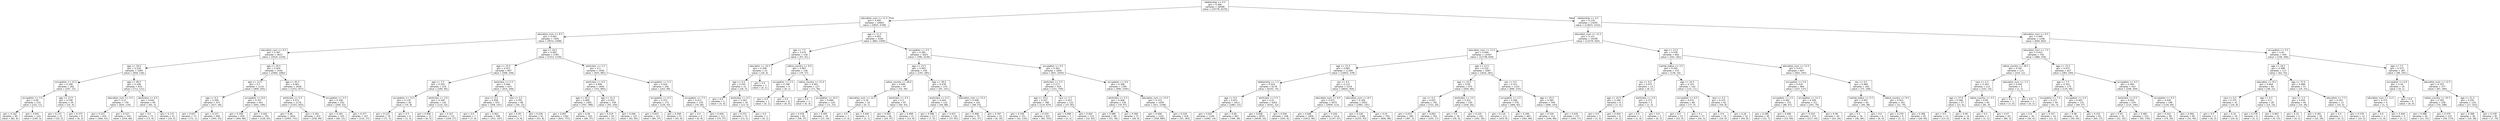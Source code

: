 digraph Tree {
node [shape=box, fontname="helvetica"] ;
edge [fontname="helvetica"] ;
0 [label="relationship <= 0.5\ngini = 0.366\nsamples = 26048\nvalue = [19778, 6270]"] ;
1 [label="education_num <= 11.5\ngini = 0.495\nsamples = 10603\nvalue = [5855, 4748]"] ;
0 -> 1 [labeldistance=2.5, labelangle=45, headlabel="True"] ;
2 [label="education_num <= 8.5\ngini = 0.442\nsamples = 7420\nvalue = [4972, 2448]"] ;
1 -> 2 ;
3 [label="education_num <= 6.5\ngini = 0.387\nsamples = 4637\nvalue = [3419, 1218]"] ;
2 -> 3 ;
4 [label="age <= 18.5\ngini = 0.218\nsamples = 1095\nvalue = [959, 136]"] ;
3 -> 4 ;
5 [label="occupation <= 12.5\ngini = 0.108\nsamples = 262\nvalue = [247, 15]"] ;
4 -> 5 ;
6 [label="occupation <= 3.5\ngini = 0.09\nsamples = 233\nvalue = [222, 11]"] ;
5 -> 6 ;
7 [label="gini = 0.162\nsamples = 90\nvalue = [82, 8]"] ;
6 -> 7 ;
8 [label="gini = 0.041\nsamples = 143\nvalue = [140, 3]"] ;
6 -> 8 ;
9 [label="age <= 13.5\ngini = 0.238\nsamples = 29\nvalue = [25, 4]"] ;
5 -> 9 ;
10 [label="gini = 0.172\nsamples = 21\nvalue = [19, 2]"] ;
9 -> 10 ;
11 [label="gini = 0.375\nsamples = 8\nvalue = [6, 2]"] ;
9 -> 11 ;
12 [label="age <= 49.5\ngini = 0.248\nsamples = 833\nvalue = [712, 121]"] ;
4 -> 12 ;
13 [label="education_num <= 4.5\ngini = 0.27\nsamples = 739\nvalue = [620, 119]"] ;
12 -> 13 ;
14 [label="gini = 0.221\nsamples = 419\nvalue = [366, 53]"] ;
13 -> 14 ;
15 [label="gini = 0.327\nsamples = 320\nvalue = [254, 66]"] ;
13 -> 15 ;
16 [label="workclass <= 4.5\ngini = 0.042\nsamples = 94\nvalue = [92, 2]"] ;
12 -> 16 ;
17 [label="gini = 0.0\nsamples = 73\nvalue = [73, 0]"] ;
16 -> 17 ;
18 [label="gini = 0.172\nsamples = 21\nvalue = [19, 2]"] ;
16 -> 18 ;
19 [label="age <= 18.5\ngini = 0.424\nsamples = 3542\nvalue = [2460, 1082]"] ;
3 -> 19 ;
20 [label="age <= 12.5\ngini = 0.3\nsamples = 1114\nvalue = [909, 205]"] ;
19 -> 20 ;
21 [label="age <= 6.5\ngini = 0.209\nsamples = 473\nvalue = [417, 56]"] ;
20 -> 21 ;
22 [label="gini = 0.027\nsamples = 73\nvalue = [72, 1]"] ;
21 -> 22 ;
23 [label="gini = 0.237\nsamples = 400\nvalue = [345, 55]"] ;
21 -> 23 ;
24 [label="occupation <= 9.0\ngini = 0.357\nsamples = 641\nvalue = [492, 149]"] ;
20 -> 24 ;
25 [label="gini = 0.309\nsamples = 450\nvalue = [364, 86]"] ;
24 -> 25 ;
26 [label="gini = 0.442\nsamples = 191\nvalue = [128, 63]"] ;
24 -> 26 ;
27 [label="age <= 45.5\ngini = 0.461\nsamples = 2428\nvalue = [1551, 877]"] ;
19 -> 27 ;
28 [label="workclass <= 5.5\ngini = 0.471\nsamples = 2176\nvalue = [1351, 825]"] ;
27 -> 28 ;
29 [label="gini = 0.48\nsamples = 1824\nvalue = [1093, 731]"] ;
28 -> 29 ;
30 [label="gini = 0.391\nsamples = 352\nvalue = [258, 94]"] ;
28 -> 30 ;
31 [label="occupation <= 3.5\ngini = 0.328\nsamples = 252\nvalue = [200, 52]"] ;
27 -> 31 ;
32 [label="gini = 0.245\nsamples = 105\nvalue = [90, 15]"] ;
31 -> 32 ;
33 [label="gini = 0.377\nsamples = 147\nvalue = [110, 37]"] ;
31 -> 33 ;
34 [label="age <= 18.5\ngini = 0.493\nsamples = 2783\nvalue = [1553, 1230]"] ;
2 -> 34 ;
35 [label="age <= 10.5\ngini = 0.415\nsamples = 847\nvalue = [598, 249]"] ;
34 -> 35 ;
36 [label="age <= 7.5\ngini = 0.293\nsamples = 224\nvalue = [184, 40]"] ;
35 -> 36 ;
37 [label="occupation <= 13.5\ngini = 0.176\nsamples = 82\nvalue = [74, 8]"] ;
36 -> 37 ;
38 [label="gini = 0.123\nsamples = 76\nvalue = [71, 5]"] ;
37 -> 38 ;
39 [label="gini = 0.5\nsamples = 6\nvalue = [3, 3]"] ;
37 -> 39 ;
40 [label="workclass <= 3.0\ngini = 0.349\nsamples = 142\nvalue = [110, 32]"] ;
36 -> 40 ;
41 [label="gini = 0.496\nsamples = 11\nvalue = [6, 5]"] ;
40 -> 41 ;
42 [label="gini = 0.327\nsamples = 131\nvalue = [104, 27]"] ;
40 -> 42 ;
43 [label="workclass <= 5.5\ngini = 0.446\nsamples = 623\nvalue = [414, 209]"] ;
35 -> 43 ;
44 [label="race <= 0.5\ngini = 0.458\nsamples = 555\nvalue = [358, 197]"] ;
43 -> 44 ;
45 [label="gini = 0.0\nsamples = 7\nvalue = [7, 0]"] ;
44 -> 45 ;
46 [label="gini = 0.461\nsamples = 548\nvalue = [351, 197]"] ;
44 -> 46 ;
47 [label="race <= 2.5\ngini = 0.291\nsamples = 68\nvalue = [56, 12]"] ;
43 -> 47 ;
48 [label="gini = 0.49\nsamples = 7\nvalue = [3, 4]"] ;
47 -> 48 ;
49 [label="gini = 0.228\nsamples = 61\nvalue = [53, 8]"] ;
47 -> 49 ;
50 [label="workclass <= 5.5\ngini = 0.5\nsamples = 1936\nvalue = [955, 981]"] ;
34 -> 50 ;
51 [label="workclass <= 4.5\ngini = 0.496\nsamples = 1644\nvalue = [752, 892]"] ;
50 -> 51 ;
52 [label="age <= 44.5\ngini = 0.499\nsamples = 1495\nvalue = [707, 788]"] ;
51 -> 52 ;
53 [label="gini = 0.497\nsamples = 1392\nvalue = [641, 751]"] ;
52 -> 53 ;
54 [label="gini = 0.46\nsamples = 103\nvalue = [66, 37]"] ;
52 -> 54 ;
55 [label="age <= 21.5\ngini = 0.422\nsamples = 149\nvalue = [45, 104]"] ;
51 -> 55 ;
56 [label="gini = 0.219\nsamples = 24\nvalue = [3, 21]"] ;
55 -> 56 ;
57 [label="gini = 0.446\nsamples = 125\nvalue = [42, 83]"] ;
55 -> 57 ;
58 [label="occupation <= 5.5\ngini = 0.424\nsamples = 292\nvalue = [203, 89]"] ;
50 -> 58 ;
59 [label="occupation <= 4.5\ngini = 0.375\nsamples = 172\nvalue = [129, 43]"] ;
58 -> 59 ;
60 [label="gini = 0.425\nsamples = 121\nvalue = [84, 37]"] ;
59 -> 60 ;
61 [label="gini = 0.208\nsamples = 51\nvalue = [45, 6]"] ;
59 -> 61 ;
62 [label="occupation <= 7.5\ngini = 0.473\nsamples = 120\nvalue = [74, 46]"] ;
58 -> 62 ;
63 [label="gini = 0.0\nsamples = 9\nvalue = [0, 9]"] ;
62 -> 63 ;
64 [label="gini = 0.444\nsamples = 111\nvalue = [74, 37]"] ;
62 -> 64 ;
65 [label="age <= 11.5\ngini = 0.401\nsamples = 3183\nvalue = [883, 2300]"] ;
1 -> 65 ;
66 [label="age <= 7.5\ngini = 0.474\nsamples = 158\nvalue = [97, 61]"] ;
65 -> 66 ;
67 [label="education <= 10.5\ngini = 0.298\nsamples = 22\nvalue = [18, 4]"] ;
66 -> 67 ;
68 [label="age <= 6.5\ngini = 0.245\nsamples = 21\nvalue = [18, 3]"] ;
67 -> 68 ;
69 [label="gini = 0.0\nsamples = 5\nvalue = [5, 0]"] ;
68 -> 69 ;
70 [label="workclass <= 4.5\ngini = 0.305\nsamples = 16\nvalue = [13, 3]"] ;
68 -> 70 ;
71 [label="gini = 0.231\nsamples = 15\nvalue = [13, 2]"] ;
70 -> 71 ;
72 [label="gini = 0.0\nsamples = 1\nvalue = [0, 1]"] ;
70 -> 72 ;
73 [label="gini = 0.0\nsamples = 1\nvalue = [0, 1]"] ;
67 -> 73 ;
74 [label="native_country <= 9.0\ngini = 0.487\nsamples = 136\nvalue = [79, 57]"] ;
66 -> 74 ;
75 [label="occupation <= 2.5\ngini = 0.198\nsamples = 9\nvalue = [8, 1]"] ;
74 -> 75 ;
76 [label="gini = 0.0\nsamples = 1\nvalue = [0, 1]"] ;
75 -> 76 ;
77 [label="gini = 0.0\nsamples = 8\nvalue = [8, 0]"] ;
75 -> 77 ;
78 [label="native_country <= 21.0\ngini = 0.493\nsamples = 127\nvalue = [71, 56]"] ;
74 -> 78 ;
79 [label="gini = 0.0\nsamples = 3\nvalue = [0, 3]"] ;
78 -> 79 ;
80 [label="occupation <= 10.5\ngini = 0.489\nsamples = 124\nvalue = [71, 53]"] ;
78 -> 80 ;
81 [label="gini = 0.476\nsamples = 95\nvalue = [58, 37]"] ;
80 -> 81 ;
82 [label="gini = 0.495\nsamples = 29\nvalue = [13, 16]"] ;
80 -> 82 ;
83 [label="occupation <= 3.5\ngini = 0.385\nsamples = 3025\nvalue = [786, 2239]"] ;
65 -> 83 ;
84 [label="age <= 23.5\ngini = 0.493\nsamples = 330\nvalue = [145, 185]"] ;
83 -> 84 ;
85 [label="native_country <= 28.0\ngini = 0.496\nsamples = 97\nvalue = [53, 44]"] ;
84 -> 85 ;
86 [label="education_num <= 12.5\ngini = 0.18\nsamples = 10\nvalue = [9, 1]"] ;
85 -> 86 ;
87 [label="gini = 0.0\nsamples = 7\nvalue = [7, 0]"] ;
86 -> 87 ;
88 [label="gini = 0.444\nsamples = 3\nvalue = [2, 1]"] ;
86 -> 88 ;
89 [label="workclass <= 4.5\ngini = 0.5\nsamples = 87\nvalue = [44, 43]"] ;
85 -> 89 ;
90 [label="gini = 0.493\nsamples = 66\nvalue = [29, 37]"] ;
89 -> 90 ;
91 [label="gini = 0.408\nsamples = 21\nvalue = [15, 6]"] ;
89 -> 91 ;
92 [label="age <= 39.5\ngini = 0.478\nsamples = 233\nvalue = [92, 141]"] ;
84 -> 92 ;
93 [label="workclass <= 0.5\ngini = 0.444\nsamples = 132\nvalue = [44, 88]"] ;
92 -> 93 ;
94 [label="gini = 0.486\nsamples = 12\nvalue = [7, 5]"] ;
93 -> 94 ;
95 [label="gini = 0.427\nsamples = 120\nvalue = [37, 83]"] ;
93 -> 95 ;
96 [label="education_num <= 13.5\ngini = 0.499\nsamples = 101\nvalue = [48, 53]"] ;
92 -> 96 ;
97 [label="gini = 0.498\nsamples = 79\nvalue = [42, 37]"] ;
96 -> 97 ;
98 [label="gini = 0.397\nsamples = 22\nvalue = [6, 16]"] ;
96 -> 98 ;
99 [label="occupation <= 4.5\ngini = 0.363\nsamples = 2695\nvalue = [641, 2054]"] ;
83 -> 99 ;
100 [label="workclass <= 5.5\ngini = 0.277\nsamples = 910\nvalue = [151, 759]"] ;
99 -> 100 ;
101 [label="age <= 19.5\ngini = 0.247\nsamples = 788\nvalue = [114, 674]"] ;
100 -> 101 ;
102 [label="gini = 0.334\nsamples = 151\nvalue = [32, 119]"] ;
101 -> 102 ;
103 [label="gini = 0.224\nsamples = 637\nvalue = [82, 555]"] ;
101 -> 103 ;
104 [label="race <= 1.5\ngini = 0.423\nsamples = 122\nvalue = [37, 85]"] ;
100 -> 104 ;
105 [label="gini = 0.408\nsamples = 7\nvalue = [5, 2]"] ;
104 -> 105 ;
106 [label="gini = 0.402\nsamples = 115\nvalue = [32, 83]"] ;
104 -> 106 ;
107 [label="occupation <= 9.0\ngini = 0.398\nsamples = 1785\nvalue = [490, 1295]"] ;
99 -> 107 ;
108 [label="workclass <= 5.5\ngini = 0.468\nsamples = 126\nvalue = [79, 47]"] ;
107 -> 108 ;
109 [label="gini = 0.489\nsamples = 89\nvalue = [51, 38]"] ;
108 -> 109 ;
110 [label="gini = 0.368\nsamples = 37\nvalue = [28, 9]"] ;
108 -> 110 ;
111 [label="education_num <= 13.5\ngini = 0.373\nsamples = 1659\nvalue = [411, 1248]"] ;
107 -> 111 ;
112 [label="gini = 0.409\nsamples = 1241\nvalue = [356, 885]"] ;
111 -> 112 ;
113 [label="gini = 0.229\nsamples = 418\nvalue = [55, 363]"] ;
111 -> 113 ;
114 [label="relationship <= 4.5\ngini = 0.178\nsamples = 15445\nvalue = [13923, 1522]"] ;
0 -> 114 [labeldistance=2.5, labelangle=-45, headlabel="False"] ;
115 [label="education_num <= 12.5\ngini = 0.121\nsamples = 14199\nvalue = [13279, 920]"] ;
114 -> 115 ;
116 [label="education_num <= 11.5\ngini = 0.094\nsamples = 13397\nvalue = [12738, 659]"] ;
115 -> 116 ;
117 [label="age <= 15.5\ngini = 0.065\nsamples = 11300\nvalue = [10922, 378]"] ;
116 -> 117 ;
118 [label="relationship <= 1.5\ngini = 0.024\nsamples = 6176\nvalue = [6102, 74]"] ;
117 -> 118 ;
119 [label="age <= 9.5\ngini = 0.053\nsamples = 1913\nvalue = [1861, 52]"] ;
118 -> 119 ;
120 [label="gini = 0.025\nsamples = 1106\nvalue = [1092, 14]"] ;
119 -> 120 ;
121 [label="gini = 0.09\nsamples = 807\nvalue = [769, 38]"] ;
119 -> 121 ;
122 [label="workclass <= 5.5\ngini = 0.01\nsamples = 4263\nvalue = [4241, 22]"] ;
118 -> 122 ;
123 [label="gini = 0.008\nsamples = 4055\nvalue = [4039, 16]"] ;
122 -> 123 ;
124 [label="gini = 0.056\nsamples = 208\nvalue = [202, 6]"] ;
122 -> 124 ;
125 [label="sex <= 0.5\ngini = 0.112\nsamples = 5124\nvalue = [4820, 304]"] ;
117 -> 125 ;
126 [label="education_num <= 8.5\ngini = 0.071\nsamples = 3072\nvalue = [2959, 113]"] ;
125 -> 126 ;
127 [label="gini = 0.048\nsamples = 1858\nvalue = [1812, 46]"] ;
126 -> 127 ;
128 [label="gini = 0.104\nsamples = 1214\nvalue = [1147, 67]"] ;
126 -> 128 ;
129 [label="education_num <= 8.5\ngini = 0.169\nsamples = 2052\nvalue = [1861, 191]"] ;
125 -> 129 ;
130 [label="gini = 0.128\nsamples = 1348\nvalue = [1255, 93]"] ;
129 -> 130 ;
131 [label="gini = 0.24\nsamples = 704\nvalue = [606, 98]"] ;
129 -> 131 ;
132 [label="age <= 13.5\ngini = 0.232\nsamples = 2097\nvalue = [1816, 281]"] ;
116 -> 132 ;
133 [label="age <= 10.5\ngini = 0.09\nsamples = 972\nvalue = [926, 46]"] ;
132 -> 133 ;
134 [label="sex <= 0.5\ngini = 0.052\nsamples = 742\nvalue = [722, 20]"] ;
133 -> 134 ;
135 [label="gini = 0.015\nsamples = 390\nvalue = [387, 3]"] ;
134 -> 135 ;
136 [label="gini = 0.092\nsamples = 352\nvalue = [335, 17]"] ;
134 -> 136 ;
137 [label="workclass <= 3.0\ngini = 0.201\nsamples = 230\nvalue = [204, 26]"] ;
133 -> 137 ;
138 [label="gini = 0.0\nsamples = 39\nvalue = [39, 0]"] ;
137 -> 138 ;
139 [label="gini = 0.235\nsamples = 191\nvalue = [165, 26]"] ;
137 -> 139 ;
140 [label="sex <= 0.5\ngini = 0.331\nsamples = 1125\nvalue = [890, 235]"] ;
132 -> 140 ;
141 [label="occupation <= 3.5\ngini = 0.268\nsamples = 576\nvalue = [484, 92]"] ;
140 -> 141 ;
142 [label="gini = 0.134\nsamples = 111\nvalue = [103, 8]"] ;
141 -> 142 ;
143 [label="gini = 0.296\nsamples = 465\nvalue = [381, 84]"] ;
141 -> 143 ;
144 [label="age <= 25.5\ngini = 0.385\nsamples = 549\nvalue = [406, 143]"] ;
140 -> 144 ;
145 [label="gini = 0.334\nsamples = 312\nvalue = [246, 66]"] ;
144 -> 145 ;
146 [label="gini = 0.439\nsamples = 237\nvalue = [160, 77]"] ;
144 -> 146 ;
147 [label="age <= 13.5\ngini = 0.439\nsamples = 802\nvalue = [541, 261]"] ;
115 -> 147 ;
148 [label="marital_status <= 3.5\ngini = 0.185\nsamples = 155\nvalue = [139, 16]"] ;
147 -> 148 ;
149 [label="sex <= 0.5\ngini = 0.473\nsamples = 13\nvalue = [8, 5]"] ;
148 -> 149 ;
150 [label="age <= 10.5\ngini = 0.346\nsamples = 9\nvalue = [7, 2]"] ;
149 -> 150 ;
151 [label="gini = 0.0\nsamples = 3\nvalue = [3, 0]"] ;
150 -> 151 ;
152 [label="gini = 0.444\nsamples = 6\nvalue = [4, 2]"] ;
150 -> 152 ;
153 [label="workclass <= 3.0\ngini = 0.375\nsamples = 4\nvalue = [1, 3]"] ;
149 -> 153 ;
154 [label="gini = 0.0\nsamples = 1\nvalue = [1, 0]"] ;
153 -> 154 ;
155 [label="gini = 0.0\nsamples = 3\nvalue = [0, 3]"] ;
153 -> 155 ;
156 [label="age <= 10.5\ngini = 0.143\nsamples = 142\nvalue = [131, 11]"] ;
148 -> 156 ;
157 [label="occupation <= 9.5\ngini = 0.072\nsamples = 80\nvalue = [77, 3]"] ;
156 -> 157 ;
158 [label="gini = 0.0\nsamples = 23\nvalue = [23, 0]"] ;
157 -> 158 ;
159 [label="gini = 0.1\nsamples = 57\nvalue = [54, 3]"] ;
157 -> 159 ;
160 [label="race <= 3.5\ngini = 0.225\nsamples = 62\nvalue = [54, 8]"] ;
156 -> 160 ;
161 [label="gini = 0.0\nsamples = 10\nvalue = [10, 0]"] ;
160 -> 161 ;
162 [label="gini = 0.26\nsamples = 52\nvalue = [44, 8]"] ;
160 -> 162 ;
163 [label="education_num <= 13.5\ngini = 0.471\nsamples = 647\nvalue = [402, 245]"] ;
147 -> 163 ;
164 [label="occupation <= 5.0\ngini = 0.416\nsamples = 464\nvalue = [327, 137]"] ;
163 -> 164 ;
165 [label="occupation <= 3.5\ngini = 0.492\nsamples = 153\nvalue = [86, 67]"] ;
164 -> 165 ;
166 [label="gini = 0.289\nsamples = 40\nvalue = [33, 7]"] ;
165 -> 166 ;
167 [label="gini = 0.498\nsamples = 113\nvalue = [53, 60]"] ;
165 -> 167 ;
168 [label="occupation <= 11.5\ngini = 0.349\nsamples = 311\nvalue = [241, 70]"] ;
164 -> 168 ;
169 [label="gini = 0.319\nsamples = 271\nvalue = [217, 54]"] ;
168 -> 169 ;
170 [label="gini = 0.48\nsamples = 40\nvalue = [24, 16]"] ;
168 -> 170 ;
171 [label="sex <= 0.5\ngini = 0.484\nsamples = 183\nvalue = [75, 108]"] ;
163 -> 171 ;
172 [label="marital_status <= 5.5\ngini = 0.497\nsamples = 82\nvalue = [44, 38]"] ;
171 -> 172 ;
173 [label="gini = 0.5\nsamples = 76\nvalue = [38, 38]"] ;
172 -> 173 ;
174 [label="gini = 0.0\nsamples = 6\nvalue = [6, 0]"] ;
172 -> 174 ;
175 [label="native_country <= 9.5\ngini = 0.425\nsamples = 101\nvalue = [31, 70]"] ;
171 -> 175 ;
176 [label="gini = 0.278\nsamples = 6\nvalue = [5, 1]"] ;
175 -> 176 ;
177 [label="gini = 0.398\nsamples = 95\nvalue = [26, 69]"] ;
175 -> 177 ;
178 [label="education_num <= 9.5\ngini = 0.499\nsamples = 1246\nvalue = [644, 602]"] ;
114 -> 178 ;
179 [label="education_num <= 7.5\ngini = 0.452\nsamples = 742\nvalue = [486, 256]"] ;
178 -> 179 ;
180 [label="native_country <= 39.5\ngini = 0.187\nsamples = 115\nvalue = [103, 12]"] ;
179 -> 180 ;
181 [label="race <= 2.5\ngini = 0.163\nsamples = 112\nvalue = [102, 10]"] ;
180 -> 181 ;
182 [label="age <= 27.0\ngini = 0.346\nsamples = 27\nvalue = [21, 6]"] ;
181 -> 182 ;
183 [label="gini = 0.0\nsamples = 13\nvalue = [13, 0]"] ;
182 -> 183 ;
184 [label="gini = 0.49\nsamples = 14\nvalue = [8, 6]"] ;
182 -> 184 ;
185 [label="native_country <= 3.5\ngini = 0.09\nsamples = 85\nvalue = [81, 4]"] ;
181 -> 185 ;
186 [label="gini = 0.5\nsamples = 2\nvalue = [1, 1]"] ;
185 -> 186 ;
187 [label="gini = 0.07\nsamples = 83\nvalue = [80, 3]"] ;
185 -> 187 ;
188 [label="education_num <= 1.5\ngini = 0.444\nsamples = 3\nvalue = [1, 2]"] ;
180 -> 188 ;
189 [label="gini = 0.0\nsamples = 1\nvalue = [1, 0]"] ;
188 -> 189 ;
190 [label="gini = 0.0\nsamples = 2\nvalue = [0, 2]"] ;
188 -> 190 ;
191 [label="age <= 15.5\ngini = 0.475\nsamples = 627\nvalue = [383, 244]"] ;
179 -> 191 ;
192 [label="age <= 7.5\ngini = 0.353\nsamples = 175\nvalue = [135, 40]"] ;
191 -> 192 ;
193 [label="occupation <= 7.5\ngini = 0.127\nsamples = 44\nvalue = [41, 3]"] ;
192 -> 193 ;
194 [label="gini = 0.0\nsamples = 30\nvalue = [30, 0]"] ;
193 -> 194 ;
195 [label="gini = 0.337\nsamples = 14\nvalue = [11, 3]"] ;
193 -> 195 ;
196 [label="occupation <= 2.0\ngini = 0.405\nsamples = 131\nvalue = [94, 37]"] ;
192 -> 196 ;
197 [label="gini = 0.48\nsamples = 50\nvalue = [30, 20]"] ;
196 -> 197 ;
198 [label="gini = 0.332\nsamples = 81\nvalue = [64, 17]"] ;
196 -> 198 ;
199 [label="occupation <= 4.5\ngini = 0.495\nsamples = 452\nvalue = [248, 204]"] ;
191 -> 199 ;
200 [label="workclass <= 0.5\ngini = 0.495\nsamples = 254\nvalue = [114, 140]"] ;
199 -> 200 ;
201 [label="gini = 0.43\nsamples = 32\nvalue = [22, 10]"] ;
200 -> 201 ;
202 [label="gini = 0.485\nsamples = 222\nvalue = [92, 130]"] ;
200 -> 202 ;
203 [label="occupation <= 9.5\ngini = 0.438\nsamples = 198\nvalue = [134, 64]"] ;
199 -> 203 ;
204 [label="gini = 0.322\nsamples = 99\nvalue = [79, 20]"] ;
203 -> 204 ;
205 [label="gini = 0.494\nsamples = 99\nvalue = [55, 44]"] ;
203 -> 205 ;
206 [label="occupation <= 3.5\ngini = 0.43\nsamples = 504\nvalue = [158, 346]"] ;
178 -> 206 ;
207 [label="age <= 18.5\ngini = 0.498\nsamples = 117\nvalue = [62, 55]"] ;
206 -> 207 ;
208 [label="education <= 8.5\ngini = 0.464\nsamples = 60\nvalue = [38, 22]"] ;
207 -> 208 ;
209 [label="race <= 0.5\ngini = 0.375\nsamples = 32\nvalue = [24, 8]"] ;
208 -> 209 ;
210 [label="gini = 0.0\nsamples = 2\nvalue = [0, 2]"] ;
209 -> 210 ;
211 [label="gini = 0.32\nsamples = 30\nvalue = [24, 6]"] ;
209 -> 211 ;
212 [label="age <= 9.5\ngini = 0.5\nsamples = 28\nvalue = [14, 14]"] ;
208 -> 212 ;
213 [label="gini = 0.278\nsamples = 6\nvalue = [5, 1]"] ;
212 -> 213 ;
214 [label="gini = 0.483\nsamples = 22\nvalue = [9, 13]"] ;
212 -> 214 ;
215 [label="age <= 37.0\ngini = 0.488\nsamples = 57\nvalue = [24, 33]"] ;
207 -> 215 ;
216 [label="race <= 1.5\ngini = 0.434\nsamples = 44\nvalue = [14, 30]"] ;
215 -> 216 ;
217 [label="gini = 0.32\nsamples = 5\nvalue = [4, 1]"] ;
216 -> 217 ;
218 [label="gini = 0.381\nsamples = 39\nvalue = [10, 29]"] ;
216 -> 218 ;
219 [label="education <= 7.5\ngini = 0.355\nsamples = 13\nvalue = [10, 3]"] ;
215 -> 219 ;
220 [label="gini = 0.0\nsamples = 1\nvalue = [0, 1]"] ;
219 -> 220 ;
221 [label="gini = 0.278\nsamples = 12\nvalue = [10, 2]"] ;
219 -> 221 ;
222 [label="age <= 7.5\ngini = 0.373\nsamples = 387\nvalue = [96, 291]"] ;
206 -> 222 ;
223 [label="occupation <= 6.0\ngini = 0.18\nsamples = 10\nvalue = [9, 1]"] ;
222 -> 223 ;
224 [label="education_num <= 11.5\ngini = 0.375\nsamples = 4\nvalue = [3, 1]"] ;
223 -> 224 ;
225 [label="gini = 0.0\nsamples = 1\nvalue = [1, 0]"] ;
224 -> 225 ;
226 [label="gini = 0.444\nsamples = 3\nvalue = [2, 1]"] ;
224 -> 226 ;
227 [label="gini = 0.0\nsamples = 6\nvalue = [6, 0]"] ;
223 -> 227 ;
228 [label="education_num <= 12.5\ngini = 0.355\nsamples = 377\nvalue = [87, 290]"] ;
222 -> 228 ;
229 [label="native_country <= 35.5\ngini = 0.395\nsamples = 258\nvalue = [70, 188]"] ;
228 -> 229 ;
230 [label="gini = 0.488\nsamples = 26\nvalue = [11, 15]"] ;
229 -> 230 ;
231 [label="gini = 0.379\nsamples = 232\nvalue = [59, 173]"] ;
229 -> 231 ;
232 [label="age <= 21.5\ngini = 0.245\nsamples = 119\nvalue = [17, 102]"] ;
228 -> 232 ;
233 [label="gini = 0.388\nsamples = 38\nvalue = [10, 28]"] ;
232 -> 233 ;
234 [label="gini = 0.158\nsamples = 81\nvalue = [7, 74]"] ;
232 -> 234 ;
}